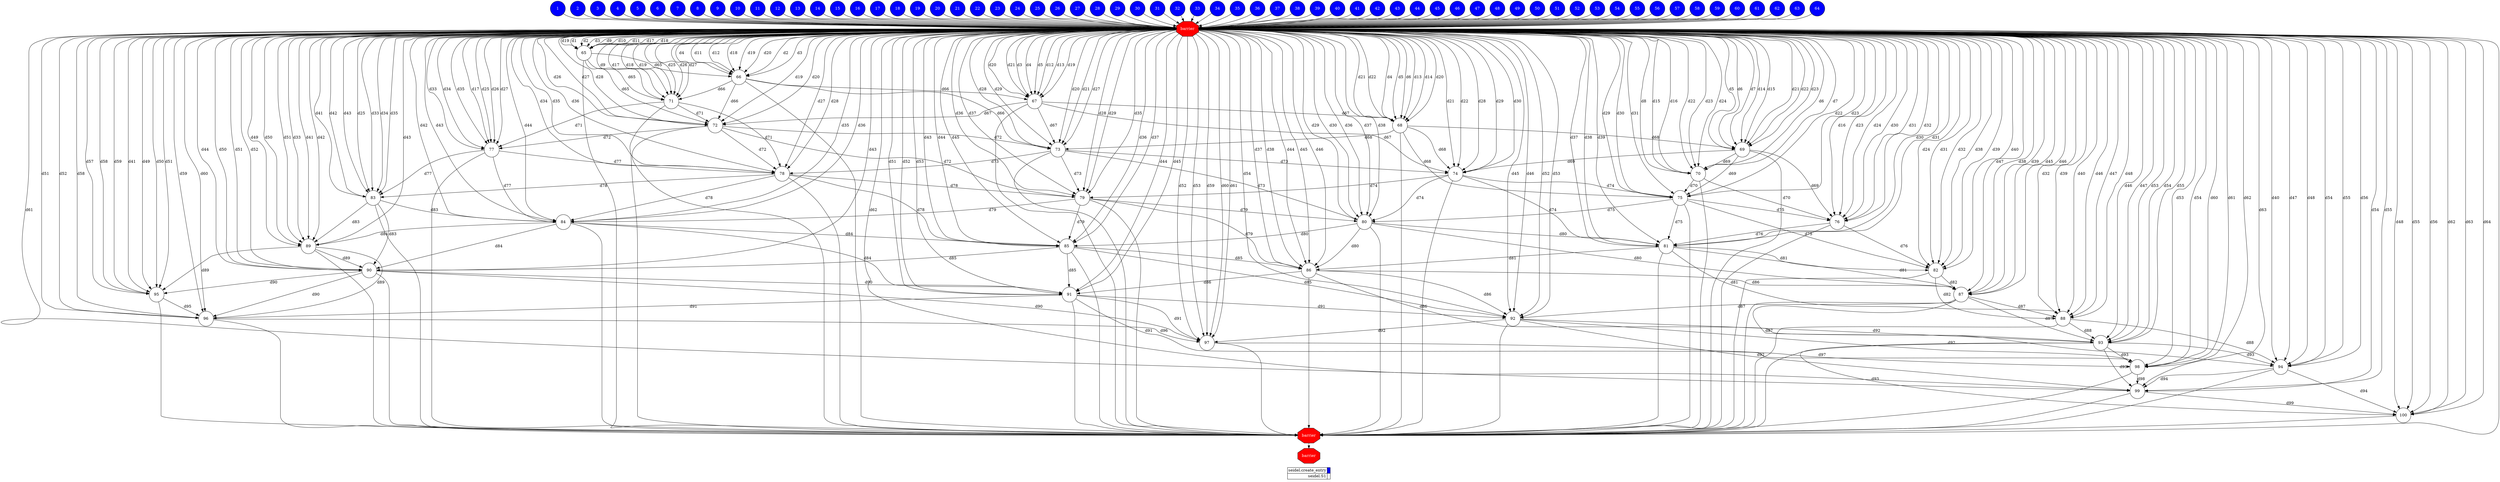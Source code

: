 digraph {
  rankdir=TB;
  labeljust="l";
  subgraph dependence_graph {
    ranksep=0.20;
    node[height=0.75];

1[shape=circle, style=filled fillcolor="#0000ff" fontcolor="#ffffff"];
2[shape=circle, style=filled fillcolor="#0000ff" fontcolor="#ffffff"];
3[shape=circle, style=filled fillcolor="#0000ff" fontcolor="#ffffff"];
4[shape=circle, style=filled fillcolor="#0000ff" fontcolor="#ffffff"];
5[shape=circle, style=filled fillcolor="#0000ff" fontcolor="#ffffff"];
6[shape=circle, style=filled fillcolor="#0000ff" fontcolor="#ffffff"];
7[shape=circle, style=filled fillcolor="#0000ff" fontcolor="#ffffff"];
8[shape=circle, style=filled fillcolor="#0000ff" fontcolor="#ffffff"];
9[shape=circle, style=filled fillcolor="#0000ff" fontcolor="#ffffff"];
10[shape=circle, style=filled fillcolor="#0000ff" fontcolor="#ffffff"];
11[shape=circle, style=filled fillcolor="#0000ff" fontcolor="#ffffff"];
12[shape=circle, style=filled fillcolor="#0000ff" fontcolor="#ffffff"];
13[shape=circle, style=filled fillcolor="#0000ff" fontcolor="#ffffff"];
14[shape=circle, style=filled fillcolor="#0000ff" fontcolor="#ffffff"];
15[shape=circle, style=filled fillcolor="#0000ff" fontcolor="#ffffff"];
16[shape=circle, style=filled fillcolor="#0000ff" fontcolor="#ffffff"];
17[shape=circle, style=filled fillcolor="#0000ff" fontcolor="#ffffff"];
18[shape=circle, style=filled fillcolor="#0000ff" fontcolor="#ffffff"];
19[shape=circle, style=filled fillcolor="#0000ff" fontcolor="#ffffff"];
20[shape=circle, style=filled fillcolor="#0000ff" fontcolor="#ffffff"];
21[shape=circle, style=filled fillcolor="#0000ff" fontcolor="#ffffff"];
22[shape=circle, style=filled fillcolor="#0000ff" fontcolor="#ffffff"];
23[shape=circle, style=filled fillcolor="#0000ff" fontcolor="#ffffff"];
24[shape=circle, style=filled fillcolor="#0000ff" fontcolor="#ffffff"];
25[shape=circle, style=filled fillcolor="#0000ff" fontcolor="#ffffff"];
26[shape=circle, style=filled fillcolor="#0000ff" fontcolor="#ffffff"];
27[shape=circle, style=filled fillcolor="#0000ff" fontcolor="#ffffff"];
28[shape=circle, style=filled fillcolor="#0000ff" fontcolor="#ffffff"];
29[shape=circle, style=filled fillcolor="#0000ff" fontcolor="#ffffff"];
30[shape=circle, style=filled fillcolor="#0000ff" fontcolor="#ffffff"];
31[shape=circle, style=filled fillcolor="#0000ff" fontcolor="#ffffff"];
32[shape=circle, style=filled fillcolor="#0000ff" fontcolor="#ffffff"];
33[shape=circle, style=filled fillcolor="#0000ff" fontcolor="#ffffff"];
34[shape=circle, style=filled fillcolor="#0000ff" fontcolor="#ffffff"];
35[shape=circle, style=filled fillcolor="#0000ff" fontcolor="#ffffff"];
36[shape=circle, style=filled fillcolor="#0000ff" fontcolor="#ffffff"];
37[shape=circle, style=filled fillcolor="#0000ff" fontcolor="#ffffff"];
38[shape=circle, style=filled fillcolor="#0000ff" fontcolor="#ffffff"];
39[shape=circle, style=filled fillcolor="#0000ff" fontcolor="#ffffff"];
40[shape=circle, style=filled fillcolor="#0000ff" fontcolor="#ffffff"];
41[shape=circle, style=filled fillcolor="#0000ff" fontcolor="#ffffff"];
42[shape=circle, style=filled fillcolor="#0000ff" fontcolor="#ffffff"];
43[shape=circle, style=filled fillcolor="#0000ff" fontcolor="#ffffff"];
44[shape=circle, style=filled fillcolor="#0000ff" fontcolor="#ffffff"];
45[shape=circle, style=filled fillcolor="#0000ff" fontcolor="#ffffff"];
46[shape=circle, style=filled fillcolor="#0000ff" fontcolor="#ffffff"];
47[shape=circle, style=filled fillcolor="#0000ff" fontcolor="#ffffff"];
48[shape=circle, style=filled fillcolor="#0000ff" fontcolor="#ffffff"];
49[shape=circle, style=filled fillcolor="#0000ff" fontcolor="#ffffff"];
50[shape=circle, style=filled fillcolor="#0000ff" fontcolor="#ffffff"];
51[shape=circle, style=filled fillcolor="#0000ff" fontcolor="#ffffff"];
52[shape=circle, style=filled fillcolor="#0000ff" fontcolor="#ffffff"];
53[shape=circle, style=filled fillcolor="#0000ff" fontcolor="#ffffff"];
54[shape=circle, style=filled fillcolor="#0000ff" fontcolor="#ffffff"];
55[shape=circle, style=filled fillcolor="#0000ff" fontcolor="#ffffff"];
56[shape=circle, style=filled fillcolor="#0000ff" fontcolor="#ffffff"];
57[shape=circle, style=filled fillcolor="#0000ff" fontcolor="#ffffff"];
58[shape=circle, style=filled fillcolor="#0000ff" fontcolor="#ffffff"];
59[shape=circle, style=filled fillcolor="#0000ff" fontcolor="#ffffff"];
60[shape=circle, style=filled fillcolor="#0000ff" fontcolor="#ffffff"];
61[shape=circle, style=filled fillcolor="#0000ff" fontcolor="#ffffff"];
62[shape=circle, style=filled fillcolor="#0000ff" fontcolor="#ffffff"];
63[shape=circle, style=filled fillcolor="#0000ff" fontcolor="#ffffff"];
64[shape=circle, style=filled fillcolor="#0000ff" fontcolor="#ffffff"];
Synchro1[label="barrier", shape=octagon, style=filled fillcolor="#ff0000" fontcolor="#FFFFFF"];
42 -> Synchro1;
55 -> Synchro1;
40 -> Synchro1;
61 -> Synchro1;
60 -> Synchro1;
52 -> Synchro1;
3 -> Synchro1;
25 -> Synchro1;
36 -> Synchro1;
6 -> Synchro1;
27 -> Synchro1;
46 -> Synchro1;
30 -> Synchro1;
1 -> Synchro1;
39 -> Synchro1;
20 -> Synchro1;
41 -> Synchro1;
54 -> Synchro1;
37 -> Synchro1;
14 -> Synchro1;
7 -> Synchro1;
59 -> Synchro1;
2 -> Synchro1;
44 -> Synchro1;
21 -> Synchro1;
63 -> Synchro1;
15 -> Synchro1;
47 -> Synchro1;
19 -> Synchro1;
33 -> Synchro1;
58 -> Synchro1;
17 -> Synchro1;
11 -> Synchro1;
26 -> Synchro1;
38 -> Synchro1;
4 -> Synchro1;
48 -> Synchro1;
50 -> Synchro1;
9 -> Synchro1;
13 -> Synchro1;
16 -> Synchro1;
64 -> Synchro1;
10 -> Synchro1;
23 -> Synchro1;
12 -> Synchro1;
57 -> Synchro1;
24 -> Synchro1;
51 -> Synchro1;
8 -> Synchro1;
35 -> Synchro1;
45 -> Synchro1;
56 -> Synchro1;
22 -> Synchro1;
49 -> Synchro1;
28 -> Synchro1;
62 -> Synchro1;
5 -> Synchro1;
43 -> Synchro1;
18 -> Synchro1;
34 -> Synchro1;
31 -> Synchro1;
29 -> Synchro1;
32 -> Synchro1;
53 -> Synchro1;
65[shape=circle, style=filled fillcolor="#ffffff" fontcolor="#000000"];
Synchro1 -> 65[ label="d1" ];
Synchro1 -> 65[ label="d2" ];
Synchro1 -> 65[ label="d3" ];
Synchro1 -> 65[ label="d9" ];
Synchro1 -> 65[ label="d10" ];
Synchro1 -> 65[ label="d11" ];
Synchro1 -> 65[ label="d17" ];
Synchro1 -> 65[ label="d18" ];
Synchro1 -> 65[ label="d19" ];
66[shape=circle, style=filled fillcolor="#ffffff" fontcolor="#000000"];
Synchro1 -> 66[ label="d2" ];
Synchro1 -> 66[ label="d3" ];
Synchro1 -> 66[ label="d4" ];
65 -> 66[ label="d65" ];
Synchro1 -> 66[ label="d11" ];
Synchro1 -> 66[ label="d12" ];
Synchro1 -> 66[ label="d18" ];
Synchro1 -> 66[ label="d19" ];
Synchro1 -> 66[ label="d20" ];
67[shape=circle, style=filled fillcolor="#ffffff" fontcolor="#000000"];
Synchro1 -> 67[ label="d3" ];
Synchro1 -> 67[ label="d4" ];
Synchro1 -> 67[ label="d5" ];
66 -> 67[ label="d66" ];
Synchro1 -> 67[ label="d12" ];
Synchro1 -> 67[ label="d13" ];
Synchro1 -> 67[ label="d19" ];
Synchro1 -> 67[ label="d20" ];
Synchro1 -> 67[ label="d21" ];
68[shape=circle, style=filled fillcolor="#ffffff" fontcolor="#000000"];
Synchro1 -> 68[ label="d4" ];
Synchro1 -> 68[ label="d5" ];
Synchro1 -> 68[ label="d6" ];
67 -> 68[ label="d67" ];
Synchro1 -> 68[ label="d13" ];
Synchro1 -> 68[ label="d14" ];
Synchro1 -> 68[ label="d20" ];
Synchro1 -> 68[ label="d21" ];
Synchro1 -> 68[ label="d22" ];
69[shape=circle, style=filled fillcolor="#ffffff" fontcolor="#000000"];
Synchro1 -> 69[ label="d5" ];
Synchro1 -> 69[ label="d6" ];
Synchro1 -> 69[ label="d7" ];
68 -> 69[ label="d68" ];
Synchro1 -> 69[ label="d14" ];
Synchro1 -> 69[ label="d15" ];
Synchro1 -> 69[ label="d21" ];
Synchro1 -> 69[ label="d22" ];
Synchro1 -> 69[ label="d23" ];
70[shape=circle, style=filled fillcolor="#ffffff" fontcolor="#000000"];
Synchro1 -> 70[ label="d6" ];
Synchro1 -> 70[ label="d7" ];
Synchro1 -> 70[ label="d8" ];
69 -> 70[ label="d69" ];
Synchro1 -> 70[ label="d15" ];
Synchro1 -> 70[ label="d16" ];
Synchro1 -> 70[ label="d22" ];
Synchro1 -> 70[ label="d23" ];
Synchro1 -> 70[ label="d24" ];
71[shape=circle, style=filled fillcolor="#ffffff" fontcolor="#000000"];
Synchro1 -> 71[ label="d9" ];
65 -> 71[ label="d65" ];
66 -> 71[ label="d66" ];
Synchro1 -> 71[ label="d17" ];
Synchro1 -> 71[ label="d18" ];
Synchro1 -> 71[ label="d19" ];
Synchro1 -> 71[ label="d25" ];
Synchro1 -> 71[ label="d26" ];
Synchro1 -> 71[ label="d27" ];
72[shape=circle, style=filled fillcolor="#ffffff" fontcolor="#000000"];
65 -> 72[ label="d65" ];
66 -> 72[ label="d66" ];
67 -> 72[ label="d67" ];
71 -> 72[ label="d71" ];
Synchro1 -> 72[ label="d19" ];
Synchro1 -> 72[ label="d20" ];
Synchro1 -> 72[ label="d26" ];
Synchro1 -> 72[ label="d27" ];
Synchro1 -> 72[ label="d28" ];
73[shape=circle, style=filled fillcolor="#ffffff" fontcolor="#000000"];
66 -> 73[ label="d66" ];
67 -> 73[ label="d67" ];
68 -> 73[ label="d68" ];
72 -> 73[ label="d72" ];
Synchro1 -> 73[ label="d20" ];
Synchro1 -> 73[ label="d21" ];
Synchro1 -> 73[ label="d27" ];
Synchro1 -> 73[ label="d28" ];
Synchro1 -> 73[ label="d29" ];
74[shape=circle, style=filled fillcolor="#ffffff" fontcolor="#000000"];
67 -> 74[ label="d67" ];
68 -> 74[ label="d68" ];
69 -> 74[ label="d69" ];
73 -> 74[ label="d73" ];
Synchro1 -> 74[ label="d21" ];
Synchro1 -> 74[ label="d22" ];
Synchro1 -> 74[ label="d28" ];
Synchro1 -> 74[ label="d29" ];
Synchro1 -> 74[ label="d30" ];
75[shape=circle, style=filled fillcolor="#ffffff" fontcolor="#000000"];
68 -> 75[ label="d68" ];
69 -> 75[ label="d69" ];
70 -> 75[ label="d70" ];
74 -> 75[ label="d74" ];
Synchro1 -> 75[ label="d22" ];
Synchro1 -> 75[ label="d23" ];
Synchro1 -> 75[ label="d29" ];
Synchro1 -> 75[ label="d30" ];
Synchro1 -> 75[ label="d31" ];
76[shape=circle, style=filled fillcolor="#ffffff" fontcolor="#000000"];
69 -> 76[ label="d69" ];
70 -> 76[ label="d70" ];
Synchro1 -> 76[ label="d16" ];
75 -> 76[ label="d75" ];
Synchro1 -> 76[ label="d23" ];
Synchro1 -> 76[ label="d24" ];
Synchro1 -> 76[ label="d30" ];
Synchro1 -> 76[ label="d31" ];
Synchro1 -> 76[ label="d32" ];
77[shape=circle, style=filled fillcolor="#ffffff" fontcolor="#000000"];
Synchro1 -> 77[ label="d17" ];
71 -> 77[ label="d71" ];
72 -> 77[ label="d72" ];
Synchro1 -> 77[ label="d25" ];
Synchro1 -> 77[ label="d26" ];
Synchro1 -> 77[ label="d27" ];
Synchro1 -> 77[ label="d33" ];
Synchro1 -> 77[ label="d34" ];
Synchro1 -> 77[ label="d35" ];
78[shape=circle, style=filled fillcolor="#ffffff" fontcolor="#000000"];
71 -> 78[ label="d71" ];
72 -> 78[ label="d72" ];
73 -> 78[ label="d73" ];
77 -> 78[ label="d77" ];
Synchro1 -> 78[ label="d27" ];
Synchro1 -> 78[ label="d28" ];
Synchro1 -> 78[ label="d34" ];
Synchro1 -> 78[ label="d35" ];
Synchro1 -> 78[ label="d36" ];
79[shape=circle, style=filled fillcolor="#ffffff" fontcolor="#000000"];
72 -> 79[ label="d72" ];
73 -> 79[ label="d73" ];
74 -> 79[ label="d74" ];
78 -> 79[ label="d78" ];
Synchro1 -> 79[ label="d28" ];
Synchro1 -> 79[ label="d29" ];
Synchro1 -> 79[ label="d35" ];
Synchro1 -> 79[ label="d36" ];
Synchro1 -> 79[ label="d37" ];
80[shape=circle, style=filled fillcolor="#ffffff" fontcolor="#000000"];
73 -> 80[ label="d73" ];
74 -> 80[ label="d74" ];
75 -> 80[ label="d75" ];
79 -> 80[ label="d79" ];
Synchro1 -> 80[ label="d29" ];
Synchro1 -> 80[ label="d30" ];
Synchro1 -> 80[ label="d36" ];
Synchro1 -> 80[ label="d37" ];
Synchro1 -> 80[ label="d38" ];
81[shape=circle, style=filled fillcolor="#ffffff" fontcolor="#000000"];
74 -> 81[ label="d74" ];
75 -> 81[ label="d75" ];
76 -> 81[ label="d76" ];
80 -> 81[ label="d80" ];
Synchro1 -> 81[ label="d30" ];
Synchro1 -> 81[ label="d31" ];
Synchro1 -> 81[ label="d37" ];
Synchro1 -> 81[ label="d38" ];
Synchro1 -> 81[ label="d39" ];
82[shape=circle, style=filled fillcolor="#ffffff" fontcolor="#000000"];
75 -> 82[ label="d75" ];
76 -> 82[ label="d76" ];
Synchro1 -> 82[ label="d24" ];
81 -> 82[ label="d81" ];
Synchro1 -> 82[ label="d31" ];
Synchro1 -> 82[ label="d32" ];
Synchro1 -> 82[ label="d38" ];
Synchro1 -> 82[ label="d39" ];
Synchro1 -> 82[ label="d40" ];
83[shape=circle, style=filled fillcolor="#ffffff" fontcolor="#000000"];
Synchro1 -> 83[ label="d25" ];
77 -> 83[ label="d77" ];
78 -> 83[ label="d78" ];
Synchro1 -> 83[ label="d33" ];
Synchro1 -> 83[ label="d34" ];
Synchro1 -> 83[ label="d35" ];
Synchro1 -> 83[ label="d41" ];
Synchro1 -> 83[ label="d42" ];
Synchro1 -> 83[ label="d43" ];
84[shape=circle, style=filled fillcolor="#ffffff" fontcolor="#000000"];
77 -> 84[ label="d77" ];
78 -> 84[ label="d78" ];
79 -> 84[ label="d79" ];
83 -> 84[ label="d83" ];
Synchro1 -> 84[ label="d35" ];
Synchro1 -> 84[ label="d36" ];
Synchro1 -> 84[ label="d42" ];
Synchro1 -> 84[ label="d43" ];
Synchro1 -> 84[ label="d44" ];
85[shape=circle, style=filled fillcolor="#ffffff" fontcolor="#000000"];
78 -> 85[ label="d78" ];
79 -> 85[ label="d79" ];
80 -> 85[ label="d80" ];
84 -> 85[ label="d84" ];
Synchro1 -> 85[ label="d36" ];
Synchro1 -> 85[ label="d37" ];
Synchro1 -> 85[ label="d43" ];
Synchro1 -> 85[ label="d44" ];
Synchro1 -> 85[ label="d45" ];
86[shape=circle, style=filled fillcolor="#ffffff" fontcolor="#000000"];
79 -> 86[ label="d79" ];
80 -> 86[ label="d80" ];
81 -> 86[ label="d81" ];
85 -> 86[ label="d85" ];
Synchro1 -> 86[ label="d37" ];
Synchro1 -> 86[ label="d38" ];
Synchro1 -> 86[ label="d44" ];
Synchro1 -> 86[ label="d45" ];
Synchro1 -> 86[ label="d46" ];
87[shape=circle, style=filled fillcolor="#ffffff" fontcolor="#000000"];
80 -> 87[ label="d80" ];
81 -> 87[ label="d81" ];
82 -> 87[ label="d82" ];
86 -> 87[ label="d86" ];
Synchro1 -> 87[ label="d38" ];
Synchro1 -> 87[ label="d39" ];
Synchro1 -> 87[ label="d45" ];
Synchro1 -> 87[ label="d46" ];
Synchro1 -> 87[ label="d47" ];
88[shape=circle, style=filled fillcolor="#ffffff" fontcolor="#000000"];
81 -> 88[ label="d81" ];
82 -> 88[ label="d82" ];
Synchro1 -> 88[ label="d32" ];
87 -> 88[ label="d87" ];
Synchro1 -> 88[ label="d39" ];
Synchro1 -> 88[ label="d40" ];
Synchro1 -> 88[ label="d46" ];
Synchro1 -> 88[ label="d47" ];
Synchro1 -> 88[ label="d48" ];
89[shape=circle, style=filled fillcolor="#ffffff" fontcolor="#000000"];
Synchro1 -> 89[ label="d33" ];
83 -> 89[ label="d83" ];
84 -> 89[ label="d84" ];
Synchro1 -> 89[ label="d41" ];
Synchro1 -> 89[ label="d42" ];
Synchro1 -> 89[ label="d43" ];
Synchro1 -> 89[ label="d49" ];
Synchro1 -> 89[ label="d50" ];
Synchro1 -> 89[ label="d51" ];
90[shape=circle, style=filled fillcolor="#ffffff" fontcolor="#000000"];
83 -> 90[ label="d83" ];
84 -> 90[ label="d84" ];
85 -> 90[ label="d85" ];
89 -> 90[ label="d89" ];
Synchro1 -> 90[ label="d43" ];
Synchro1 -> 90[ label="d44" ];
Synchro1 -> 90[ label="d50" ];
Synchro1 -> 90[ label="d51" ];
Synchro1 -> 90[ label="d52" ];
91[shape=circle, style=filled fillcolor="#ffffff" fontcolor="#000000"];
84 -> 91[ label="d84" ];
85 -> 91[ label="d85" ];
86 -> 91[ label="d86" ];
90 -> 91[ label="d90" ];
Synchro1 -> 91[ label="d44" ];
Synchro1 -> 91[ label="d45" ];
Synchro1 -> 91[ label="d51" ];
Synchro1 -> 91[ label="d52" ];
Synchro1 -> 91[ label="d53" ];
92[shape=circle, style=filled fillcolor="#ffffff" fontcolor="#000000"];
85 -> 92[ label="d85" ];
86 -> 92[ label="d86" ];
87 -> 92[ label="d87" ];
91 -> 92[ label="d91" ];
Synchro1 -> 92[ label="d45" ];
Synchro1 -> 92[ label="d46" ];
Synchro1 -> 92[ label="d52" ];
Synchro1 -> 92[ label="d53" ];
Synchro1 -> 92[ label="d54" ];
93[shape=circle, style=filled fillcolor="#ffffff" fontcolor="#000000"];
86 -> 93[ label="d86" ];
87 -> 93[ label="d87" ];
88 -> 93[ label="d88" ];
92 -> 93[ label="d92" ];
Synchro1 -> 93[ label="d46" ];
Synchro1 -> 93[ label="d47" ];
Synchro1 -> 93[ label="d53" ];
Synchro1 -> 93[ label="d54" ];
Synchro1 -> 93[ label="d55" ];
94[shape=circle, style=filled fillcolor="#ffffff" fontcolor="#000000"];
87 -> 94[ label="d87" ];
88 -> 94[ label="d88" ];
Synchro1 -> 94[ label="d40" ];
93 -> 94[ label="d93" ];
Synchro1 -> 94[ label="d47" ];
Synchro1 -> 94[ label="d48" ];
Synchro1 -> 94[ label="d54" ];
Synchro1 -> 94[ label="d55" ];
Synchro1 -> 94[ label="d56" ];
95[shape=circle, style=filled fillcolor="#ffffff" fontcolor="#000000"];
Synchro1 -> 95[ label="d41" ];
89 -> 95[ label="d89" ];
90 -> 95[ label="d90" ];
Synchro1 -> 95[ label="d49" ];
Synchro1 -> 95[ label="d50" ];
Synchro1 -> 95[ label="d51" ];
Synchro1 -> 95[ label="d57" ];
Synchro1 -> 95[ label="d58" ];
Synchro1 -> 95[ label="d59" ];
96[shape=circle, style=filled fillcolor="#ffffff" fontcolor="#000000"];
89 -> 96[ label="d89" ];
90 -> 96[ label="d90" ];
91 -> 96[ label="d91" ];
95 -> 96[ label="d95" ];
Synchro1 -> 96[ label="d51" ];
Synchro1 -> 96[ label="d52" ];
Synchro1 -> 96[ label="d58" ];
Synchro1 -> 96[ label="d59" ];
Synchro1 -> 96[ label="d60" ];
97[shape=circle, style=filled fillcolor="#ffffff" fontcolor="#000000"];
90 -> 97[ label="d90" ];
91 -> 97[ label="d91" ];
92 -> 97[ label="d92" ];
96 -> 97[ label="d96" ];
Synchro1 -> 97[ label="d52" ];
Synchro1 -> 97[ label="d53" ];
Synchro1 -> 97[ label="d59" ];
Synchro1 -> 97[ label="d60" ];
Synchro1 -> 97[ label="d61" ];
98[shape=circle, style=filled fillcolor="#ffffff" fontcolor="#000000"];
91 -> 98[ label="d91" ];
92 -> 98[ label="d92" ];
93 -> 98[ label="d93" ];
97 -> 98[ label="d97" ];
Synchro1 -> 98[ label="d53" ];
Synchro1 -> 98[ label="d54" ];
Synchro1 -> 98[ label="d60" ];
Synchro1 -> 98[ label="d61" ];
Synchro1 -> 98[ label="d62" ];
99[shape=circle, style=filled fillcolor="#ffffff" fontcolor="#000000"];
92 -> 99[ label="d92" ];
93 -> 99[ label="d93" ];
94 -> 99[ label="d94" ];
98 -> 99[ label="d98" ];
Synchro1 -> 99[ label="d54" ];
Synchro1 -> 99[ label="d55" ];
Synchro1 -> 99[ label="d61" ];
Synchro1 -> 99[ label="d62" ];
Synchro1 -> 99[ label="d63" ];
100[shape=circle, style=filled fillcolor="#ffffff" fontcolor="#000000"];
93 -> 100[ label="d93" ];
94 -> 100[ label="d94" ];
Synchro1 -> 100[ label="d48" ];
99 -> 100[ label="d99" ];
Synchro1 -> 100[ label="d55" ];
Synchro1 -> 100[ label="d56" ];
Synchro1 -> 100[ label="d62" ];
Synchro1 -> 100[ label="d63" ];
Synchro1 -> 100[ label="d64" ];
Synchro2[label="barrier", shape=octagon, style=filled fillcolor="#ff0000" fontcolor="#FFFFFF"];
Synchro1 -> Synchro2;
66 -> Synchro2;
73 -> Synchro2;
71 -> Synchro2;
76 -> Synchro2;
93 -> Synchro2;
84 -> Synchro2;
65 -> Synchro2;
90 -> Synchro2;
92 -> Synchro2;
70 -> Synchro2;
87 -> Synchro2;
99 -> Synchro2;
78 -> Synchro2;
96 -> Synchro2;
85 -> Synchro2;
83 -> Synchro2;
88 -> Synchro2;
82 -> Synchro2;
75 -> Synchro2;
72 -> Synchro2;
69 -> Synchro2;
100 -> Synchro2;
91 -> Synchro2;
95 -> Synchro2;
80 -> Synchro2;
97 -> Synchro2;
89 -> Synchro2;
79 -> Synchro2;
74 -> Synchro2;
68 -> Synchro2;
94 -> Synchro2;
67 -> Synchro2;
86 -> Synchro2;
81 -> Synchro2;
98 -> Synchro2;
77 -> Synchro2;
Synchro3[label="barrier", shape=octagon, style=filled fillcolor="#ff0000" fontcolor="#FFFFFF"];
Synchro2 -> Synchro3;  }
  subgraph legend {
    rank=sink;
    node [shape=plaintext, height=0.75];
    ranksep=0.20;
    label = "Legend";
    key [label=<
      <table border="0" cellpadding="2" cellspacing="0" cellborder="1">
<tr>
<td align="right">seidel.create_entry</td>
<td bgcolor="#0000ff">&nbsp;</td>
</tr>
<tr>
<td align="right">seidel.S1</td>
<td bgcolor="#ffffff">&nbsp;</td>
</tr>
      </table>
    >]
  }
}
